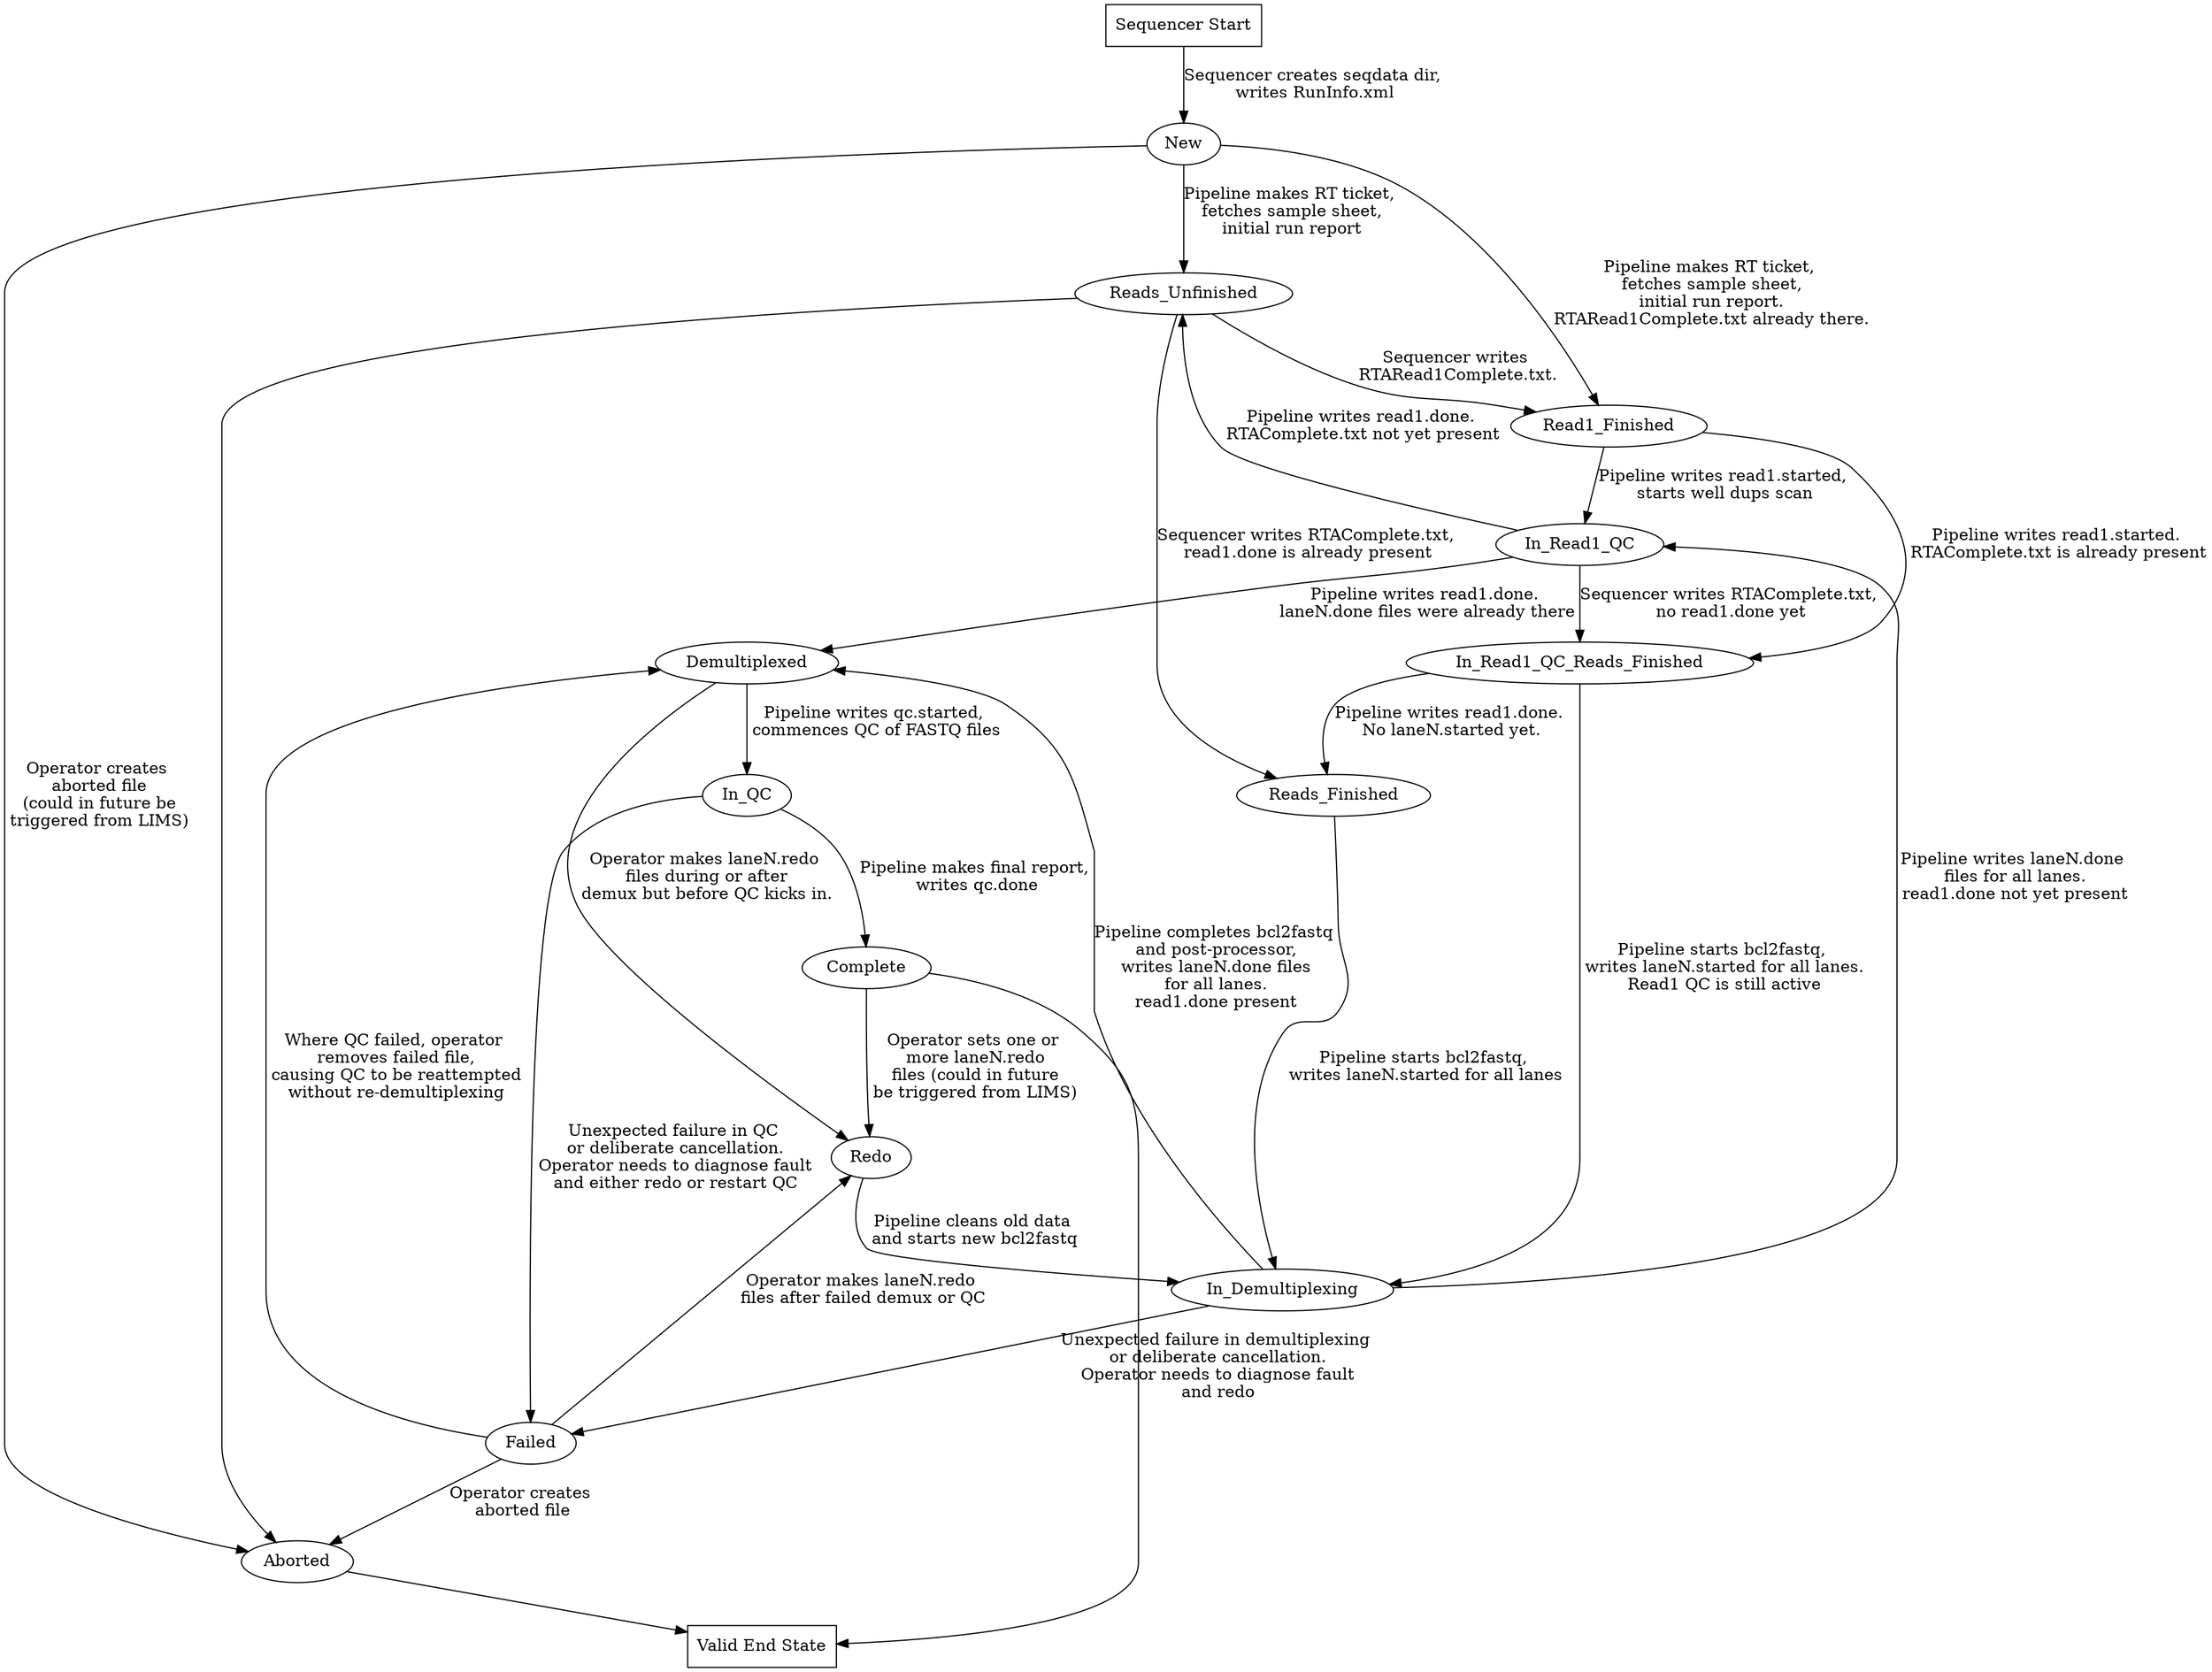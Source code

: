 digraph G {
  //rankdir=LR;
  labelfloat=True;
  "Sequencer Start" [ shape = rectangle ]
  "Sequencer Start"   -> "New" [ label = "Sequencer creates seqdata dir,\n writes RunInfo.xml" ]
  "New"               -> "Reads_Unfinished" [ label = "Pipeline makes RT ticket,\n fetches sample sheet,\n initial run report" ]
  "New"               -> "Read1_Finished" [ label = "Pipeline makes RT ticket,\n fetches sample sheet,\n initial run report.\n RTARead1Complete.txt already there." ]
  "Reads_Unfinished"  -> "Read1_Finished" [ label = "Sequencer writes\n RTARead1Complete.txt." ]
  "Read1_Finished"    -> "In_Read1_QC" [ label = "Pipeline writes read1.started,\n starts well dups scan" ]
  "In_Read1_QC"       -> "In_Read1_QC_Reads_Finished" [ label = "Sequencer writes RTAComplete.txt,\n no read1.done yet" ]
  "In_Read1_QC"       -> "Reads_Unfinished" [ label = "Pipeline writes read1.done.\n RTAComplete.txt not yet present" ]
  "In_Read1_QC"       -> "Demultiplexed" [ label = "Pipeline writes read1.done.\n laneN.done files were already there" ]
  "Read1_Finished"    -> "In_Read1_QC_Reads_Finished" [ label = "Pipeline writes read1.started.\n RTAComplete.txt is already present" ]
  "In_Read1_QC_Reads_Finished" -> "In_Demultiplexing" [ label = "Pipeline starts bcl2fastq,\n writes laneN.started for all lanes.\n Read1 QC is still active" ]
  "In_Read1_QC_Reads_Finished" -> "Reads_Finished" [ label = "Pipeline writes read1.done.\n No laneN.started yet." ]
  "Reads_Unfinished"  -> "Reads_Finished" [ label = "Sequencer writes RTAComplete.txt,\n read1.done is already present" ]
  "Reads_Finished"    -> "In_Demultiplexing" [ label = "Pipeline starts bcl2fastq,\n writes laneN.started for all lanes" ]
  "In_Demultiplexing" -> "In_Read1_QC" [ label = "Pipeline writes laneN.done\n files for all lanes.\n read1.done not yet present" ]
  "In_Demultiplexing" -> "Demultiplexed" [ label = "Pipeline completes bcl2fastq\n and post-processor,\n writes laneN.done files\n for all lanes.\n read1.done present" ]
  "Demultiplexed"     -> "In_QC" [ label = "Pipeline writes qc.started,\n commences QC of FASTQ files" ]
  "In_QC"             -> "Complete" [ label = "Pipeline makes final report,\n writes qc.done" ]
  "In_QC"             -> "Failed" [ label = "Unexpected failure in QC\n or deliberate cancellation.\n Operator needs to diagnose fault\n and either redo or restart QC" ]
  "In_Demultiplexing" -> "Failed" [ label = "Unexpected failure in demultiplexing\n or deliberate cancellation.\n Operator needs to diagnose fault\n and redo" ]
  "Failed"            -> "Redo" [ label = "Operator makes laneN.redo\n files after failed demux or QC" ]
  "Demultiplexed"     -> "Redo" [ label = "Operator makes laneN.redo\n files during or after\n demux but before QC kicks in." ]
  "Complete"          -> "Redo" [ label = "Operator sets one or\n more laneN.redo\n files (could in future\n be triggered from LIMS)" ]
  "Failed"            -> "Demultiplexed" [ label = "Where QC failed, operator\n removes failed file,\n causing QC to be reattempted\n without re-demultiplexing" ]
  "Redo"              -> "In_Demultiplexing" [ label = "Pipeline cleans old data\n and starts new bcl2fastq" ] 
  "New"               -> "Aborted" [ label = "Operator creates\n aborted file\n (could in future be\n triggered from LIMS)" ]
  "Reads_Unfinished"  -> "Aborted"
  "Failed"            -> "Aborted" [ label = "Operator creates\n aborted file" ]
  "Valid End State" [ shape = rectangle ]
  "Complete"          -> "Valid End State"
  "Aborted"           -> "Valid End State"
}
